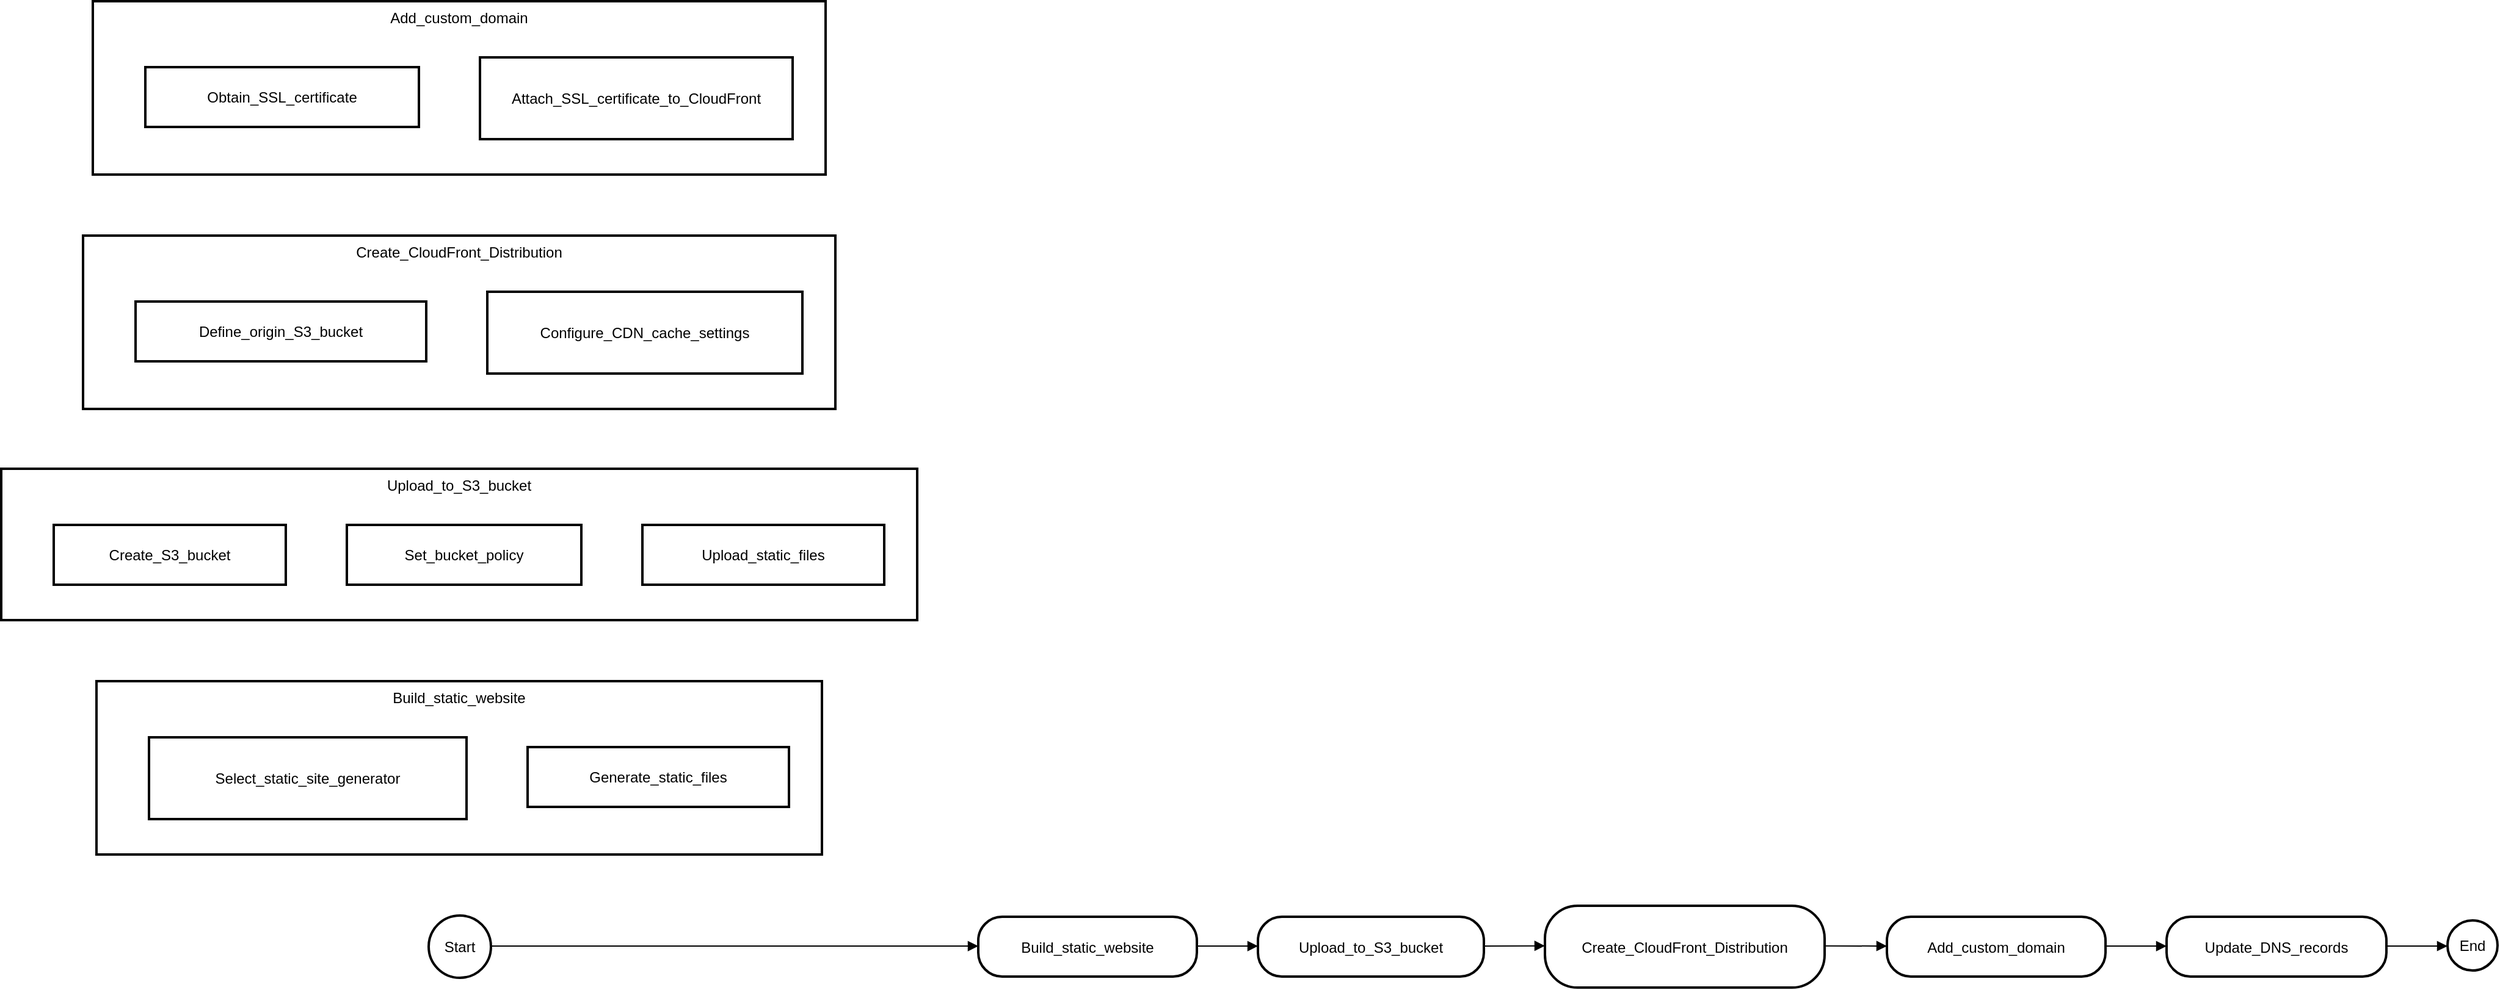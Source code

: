 <mxfile version="24.8.4">
  <diagram name="Страница — 1" id="Sy1zq9Fmk5uxA_jA6DKb">
    <mxGraphModel>
      <root>
        <mxCell id="0" />
        <mxCell id="1" parent="0" />
        <mxCell id="2" value="Add_custom_domain" style="whiteSpace=wrap;strokeWidth=2;verticalAlign=top;" vertex="1" parent="1">
          <mxGeometry x="83" y="8" width="600" height="142" as="geometry" />
        </mxCell>
        <mxCell id="3" value="Obtain_SSL_certificate" style="whiteSpace=wrap;strokeWidth=2;" vertex="1" parent="2">
          <mxGeometry x="43" y="54" width="224" height="49" as="geometry" />
        </mxCell>
        <mxCell id="4" value="Attach_SSL_certificate_to_CloudFront" style="whiteSpace=wrap;strokeWidth=2;" vertex="1" parent="2">
          <mxGeometry x="317" y="46" width="256" height="67" as="geometry" />
        </mxCell>
        <mxCell id="5" value="Create_CloudFront_Distribution" style="whiteSpace=wrap;strokeWidth=2;verticalAlign=top;" vertex="1" parent="1">
          <mxGeometry x="75" y="200" width="616" height="142" as="geometry" />
        </mxCell>
        <mxCell id="6" value="Define_origin_S3_bucket" style="whiteSpace=wrap;strokeWidth=2;" vertex="1" parent="5">
          <mxGeometry x="43" y="54" width="238" height="49" as="geometry" />
        </mxCell>
        <mxCell id="7" value="Configure_CDN_cache_settings" style="whiteSpace=wrap;strokeWidth=2;" vertex="1" parent="5">
          <mxGeometry x="331" y="46" width="258" height="67" as="geometry" />
        </mxCell>
        <mxCell id="8" value="Upload_to_S3_bucket" style="whiteSpace=wrap;strokeWidth=2;verticalAlign=top;" vertex="1" parent="1">
          <mxGeometry x="8" y="391" width="750" height="124" as="geometry" />
        </mxCell>
        <mxCell id="9" value="Create_S3_bucket" style="whiteSpace=wrap;strokeWidth=2;" vertex="1" parent="8">
          <mxGeometry x="43" y="46" width="190" height="49" as="geometry" />
        </mxCell>
        <mxCell id="10" value="Set_bucket_policy" style="whiteSpace=wrap;strokeWidth=2;" vertex="1" parent="8">
          <mxGeometry x="283" y="46" width="192" height="49" as="geometry" />
        </mxCell>
        <mxCell id="11" value="Upload_static_files" style="whiteSpace=wrap;strokeWidth=2;" vertex="1" parent="8">
          <mxGeometry x="525" y="46" width="198" height="49" as="geometry" />
        </mxCell>
        <mxCell id="12" value="Build_static_website" style="whiteSpace=wrap;strokeWidth=2;verticalAlign=top;" vertex="1" parent="1">
          <mxGeometry x="86" y="565" width="594" height="142" as="geometry" />
        </mxCell>
        <mxCell id="13" value="Select_static_site_generator" style="whiteSpace=wrap;strokeWidth=2;" vertex="1" parent="12">
          <mxGeometry x="43" y="46" width="260" height="67" as="geometry" />
        </mxCell>
        <mxCell id="14" value="Generate_static_files" style="whiteSpace=wrap;strokeWidth=2;" vertex="1" parent="12">
          <mxGeometry x="353" y="54" width="214" height="49" as="geometry" />
        </mxCell>
        <mxCell id="15" value="Start" style="ellipse;aspect=fixed;strokeWidth=2;whiteSpace=wrap;" vertex="1" parent="1">
          <mxGeometry x="358" y="757" width="51" height="51" as="geometry" />
        </mxCell>
        <mxCell id="16" value="Build_static_website" style="rounded=1;arcSize=40;strokeWidth=2" vertex="1" parent="1">
          <mxGeometry x="808" y="758" width="179" height="49" as="geometry" />
        </mxCell>
        <mxCell id="17" value="Upload_to_S3_bucket" style="rounded=1;arcSize=40;strokeWidth=2" vertex="1" parent="1">
          <mxGeometry x="1037" y="758" width="185" height="49" as="geometry" />
        </mxCell>
        <mxCell id="18" value="Create_CloudFront_Distribution" style="rounded=1;arcSize=40;strokeWidth=2" vertex="1" parent="1">
          <mxGeometry x="1272" y="749" width="229" height="67" as="geometry" />
        </mxCell>
        <mxCell id="19" value="Add_custom_domain" style="rounded=1;arcSize=40;strokeWidth=2" vertex="1" parent="1">
          <mxGeometry x="1552" y="758" width="179" height="49" as="geometry" />
        </mxCell>
        <mxCell id="20" value="Update_DNS_records" style="rounded=1;arcSize=40;strokeWidth=2" vertex="1" parent="1">
          <mxGeometry x="1781" y="758" width="180" height="49" as="geometry" />
        </mxCell>
        <mxCell id="21" value="End" style="ellipse;aspect=fixed;strokeWidth=2;whiteSpace=wrap;" vertex="1" parent="1">
          <mxGeometry x="2011" y="761" width="41" height="41" as="geometry" />
        </mxCell>
        <mxCell id="22" value="" style="curved=1;startArrow=none;endArrow=block;exitX=0.99;exitY=0.49;entryX=0;entryY=0.49;" edge="1" parent="1" source="15" target="16">
          <mxGeometry relative="1" as="geometry">
            <Array as="points" />
          </mxGeometry>
        </mxCell>
        <mxCell id="23" value="" style="curved=1;startArrow=none;endArrow=block;exitX=1;exitY=0.49;entryX=0;entryY=0.49;" edge="1" parent="1" source="16" target="17">
          <mxGeometry relative="1" as="geometry">
            <Array as="points" />
          </mxGeometry>
        </mxCell>
        <mxCell id="24" value="" style="curved=1;startArrow=none;endArrow=block;exitX=1;exitY=0.49;entryX=0;entryY=0.49;" edge="1" parent="1" source="17" target="18">
          <mxGeometry relative="1" as="geometry">
            <Array as="points" />
          </mxGeometry>
        </mxCell>
        <mxCell id="25" value="" style="curved=1;startArrow=none;endArrow=block;exitX=1;exitY=0.49;entryX=0;entryY=0.49;" edge="1" parent="1" source="18" target="19">
          <mxGeometry relative="1" as="geometry">
            <Array as="points" />
          </mxGeometry>
        </mxCell>
        <mxCell id="26" value="" style="curved=1;startArrow=none;endArrow=block;exitX=1;exitY=0.49;entryX=0;entryY=0.49;" edge="1" parent="1" source="19" target="20">
          <mxGeometry relative="1" as="geometry">
            <Array as="points" />
          </mxGeometry>
        </mxCell>
        <mxCell id="27" value="" style="curved=1;startArrow=none;endArrow=block;exitX=1;exitY=0.49;entryX=-0.01;entryY=0.52;" edge="1" parent="1" source="20" target="21">
          <mxGeometry relative="1" as="geometry">
            <Array as="points" />
          </mxGeometry>
        </mxCell>
      </root>
    </mxGraphModel>
  </diagram>
</mxfile>
